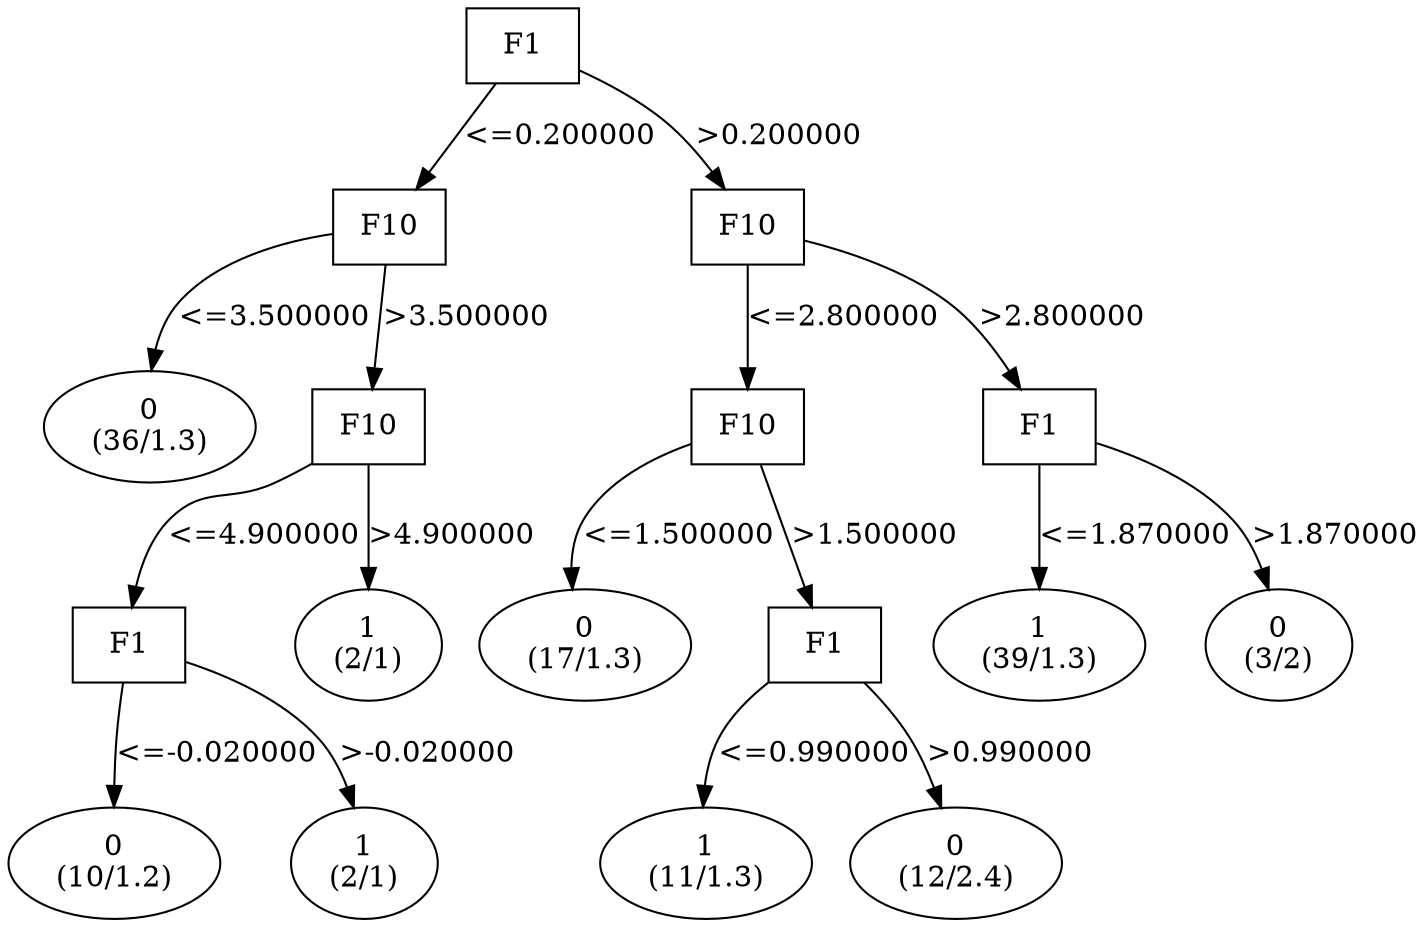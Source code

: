 digraph YaDT {
n0 [ shape=box, label="F1\n"]
n0 -> n1 [label="<=0.200000"]
n1 [ shape=box, label="F10\n"]
n1 -> n2 [label="<=3.500000"]
n2 [ shape=ellipse, label="0\n(36/1.3)"]
n1 -> n3 [label=">3.500000"]
n3 [ shape=box, label="F10\n"]
n3 -> n4 [label="<=4.900000"]
n4 [ shape=box, label="F1\n"]
n4 -> n5 [label="<=-0.020000"]
n5 [ shape=ellipse, label="0\n(10/1.2)"]
n4 -> n6 [label=">-0.020000"]
n6 [ shape=ellipse, label="1\n(2/1)"]
n3 -> n8 [label=">4.900000"]
n8 [ shape=ellipse, label="1\n(2/1)"]
n0 -> n11 [label=">0.200000"]
n11 [ shape=box, label="F10\n"]
n11 -> n12 [label="<=2.800000"]
n12 [ shape=box, label="F10\n"]
n12 -> n13 [label="<=1.500000"]
n13 [ shape=ellipse, label="0\n(17/1.3)"]
n12 -> n14 [label=">1.500000"]
n14 [ shape=box, label="F1\n"]
n14 -> n15 [label="<=0.990000"]
n15 [ shape=ellipse, label="1\n(11/1.3)"]
n14 -> n16 [label=">0.990000"]
n16 [ shape=ellipse, label="0\n(12/2.4)"]
n11 -> n19 [label=">2.800000"]
n19 [ shape=box, label="F1\n"]
n19 -> n20 [label="<=1.870000"]
n20 [ shape=ellipse, label="1\n(39/1.3)"]
n19 -> n21 [label=">1.870000"]
n21 [ shape=ellipse, label="0\n(3/2)"]
}
